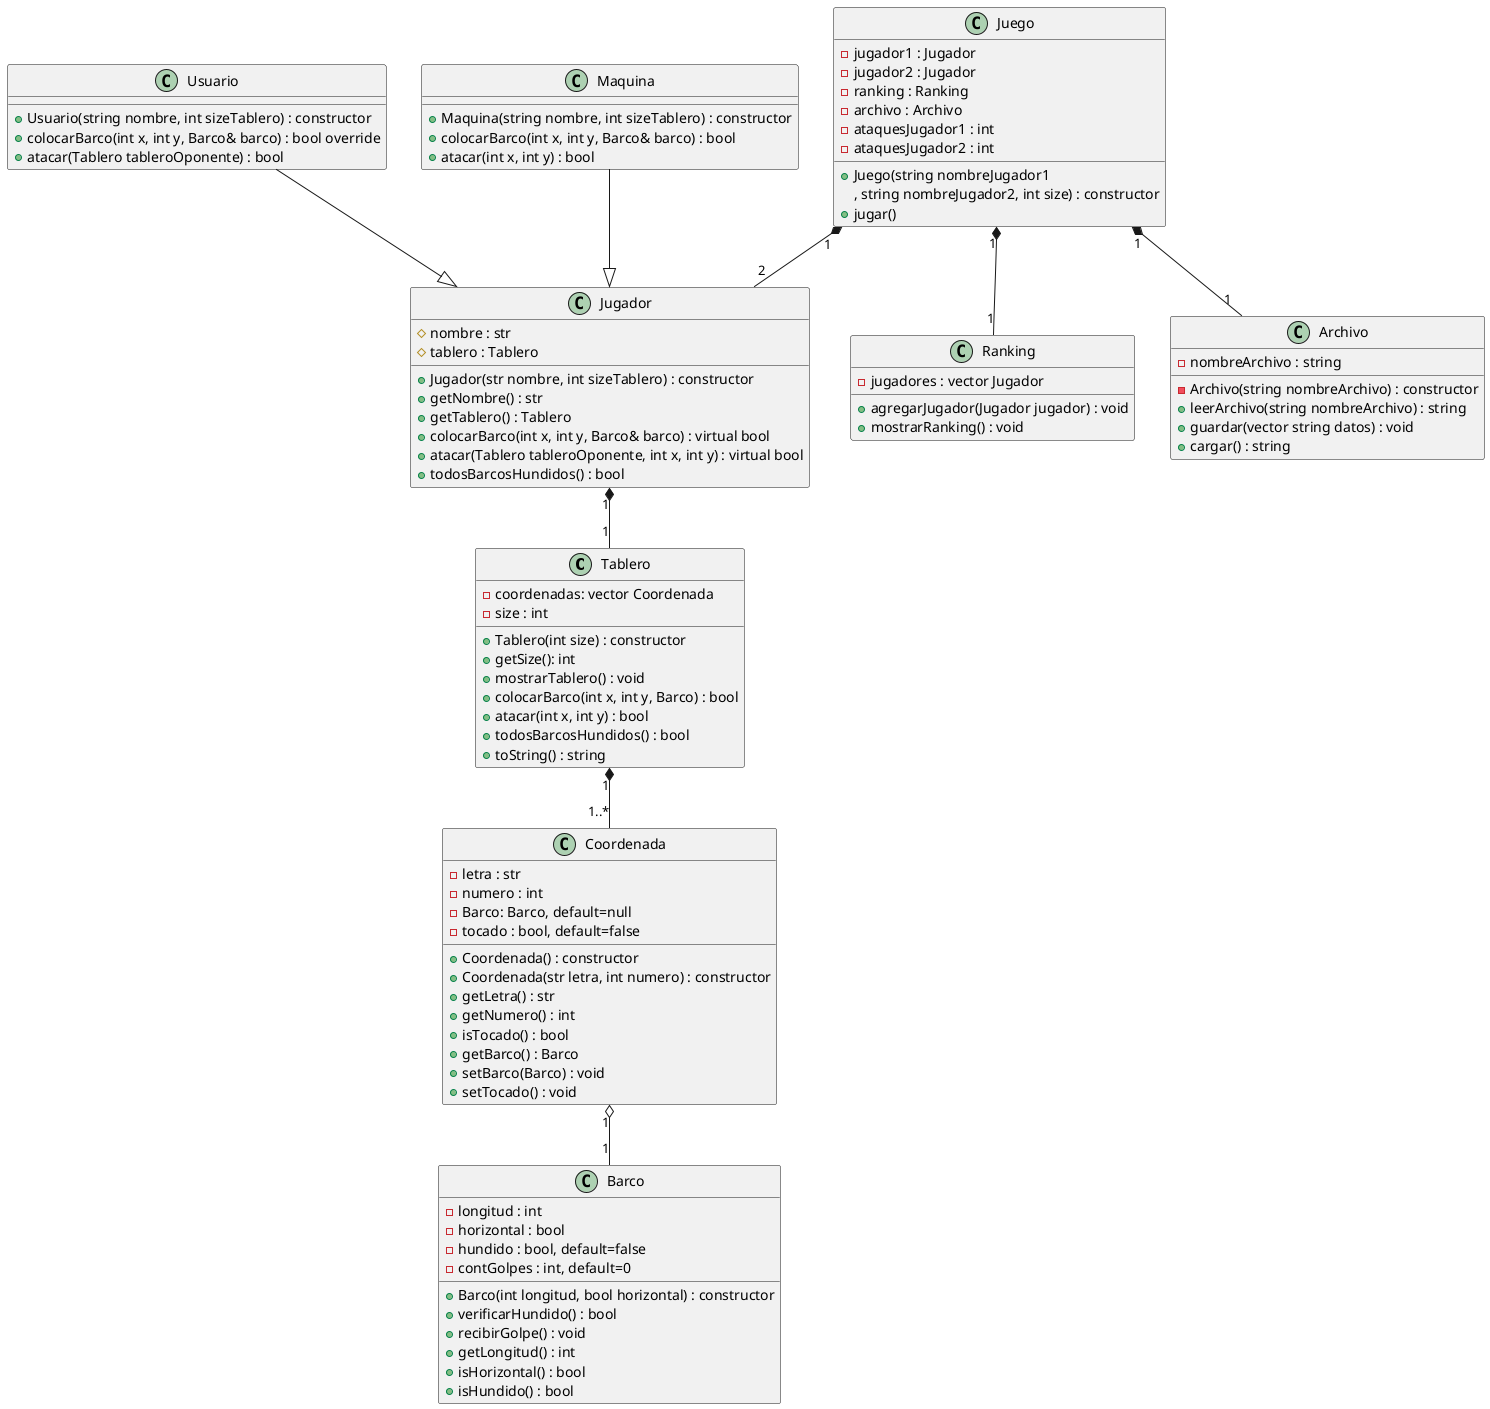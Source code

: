 @startuml

' -			private
' #			protected
' ~			package private
' +			public

class Tablero {
    - coordenadas: vector Coordenada
    - size : int
        ' // tamaño del tablero
    + Tablero(int size) : constructor
        '   -> inicializa objetos Coordenada en coordenadas
    + getSize(): int
        '   -> return size
    + mostrarTablero() : void
        '   -> mostrarTablero: imprime el tablero, validando: coord.getBarco(), coord.isTocado()
    + colocarBarco(int x, int y, Barco) : bool
        '   -> Coordenas.setBarco, ¿¿¿ barco.agregarCoordenada ???
    + atacar(int x, int y) : bool
        '   -> Coordenas.setBarco, coord.setTocado(true), coord.getBarco()->recibirGolpe()
    + todosBarcosHundidos() : bool
        '   -> return all barco.isHundido()
    + toString() : string
        '   -> return "Tablero"
}

class Coordenada {
    - letra : str
    - numero : int
    - Barco: Barco, default=null
    - tocado : bool, default=false
    + Coordenada() : constructor
        '   
    + Coordenada(str letra, int numero) : constructor
        '   -> letra_, numero_
    + getLetra() : str
        '   -> return letra
    + getNumero() : int
        '   -> return numero
    + isTocado() : bool
        '   -> return tocado
    + getBarco() : Barco
        '   -> return barco
    + setBarco(Barco) : void
        '   -> this->barco = barco
    + setTocado() : void
        '   -> this->tocado = tocado
}

Tablero "1" *-- "1..*" Coordenada

class Barco {
    - longitud : int
        ' n coordenadas que ocupa
    - horizontal : bool 
        ' orientacion
    - hundido : bool, default=false
    - contGolpes : int, default=0
    + Barco(int longitud, bool horizontal) : constructor
        '   -> longitud_, horizontal_
    + verificarHundido() : bool
        '   -> return contGolpes == longitud
    + recibirGolpe() : void
        '   -> contGolpes++, validar si hundido asignar = true
    + getLongitud() : int
        '   -> return longitud
    + isHorizontal() : bool
        '   -> return horizontal
    + isHundido() : bool
        '   -> return hundido
}

Coordenada "1" o-- "1" Barco

class Jugador {
    # nombre : str
    # tablero : Tablero
    + Jugador(str nombre, int sizeTablero) : constructor
        '   -> nombre_, sizeTablero_
    + getNombre() : str
    + getTablero() : Tablero
    + colocarBarco(int x, int y, Barco& barco) : virtual bool
    + atacar(Tablero tableroOponente, int x, int y) : virtual bool
    + todosBarcosHundidos() : bool
}

class Usuario {
    + Usuario(string nombre, int sizeTablero) : constructor
    + colocarBarco(int x, int y, Barco& barco) : bool override
    + atacar(Tablero tableroOponente) : bool
}

class Maquina {
    + Maquina(string nombre, int sizeTablero) : constructor
    + colocarBarco(int x, int y, Barco& barco) : bool
    + atacar(int x, int y) : bool
}

Usuario --|> Jugador
Maquina --|> Jugador

Jugador "1" *-- "1" Tablero

class Juego {
    - jugador1 : Jugador
    - jugador2 : Jugador
    - ranking : Ranking
    - archivo : Archivo
    - ataquesJugador1 : int
    - ataquesJugador2 : int
    + Juego(string nombreJugador1
        , string nombreJugador2, int size) : constructor
    + jugar()
}

Juego "1" *-- "2" Jugador

class Ranking {
    - jugadores : vector Jugador
    + agregarJugador(Jugador jugador) : void
    + mostrarRanking() : void
}

Juego "1" *-- "1" Ranking

class Archivo {
    - nombreArchivo : string
    - Archivo(string nombreArchivo) : constructor
    + leerArchivo(string nombreArchivo) : string
    + guardar(vector string datos) : void
    + cargar() : string
}

Juego "1" *-- "1" Archivo

@enduml